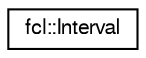 digraph "Graphical Class Hierarchy"
{
  edge [fontname="FreeSans",fontsize="10",labelfontname="FreeSans",labelfontsize="10"];
  node [fontname="FreeSans",fontsize="10",shape=record];
  rankdir="LR";
  Node1 [label="fcl::Interval",height=0.2,width=0.4,color="black", fillcolor="white", style="filled",URL="$a00074.html",tooltip="Interval class for [a, b]. "];
}
